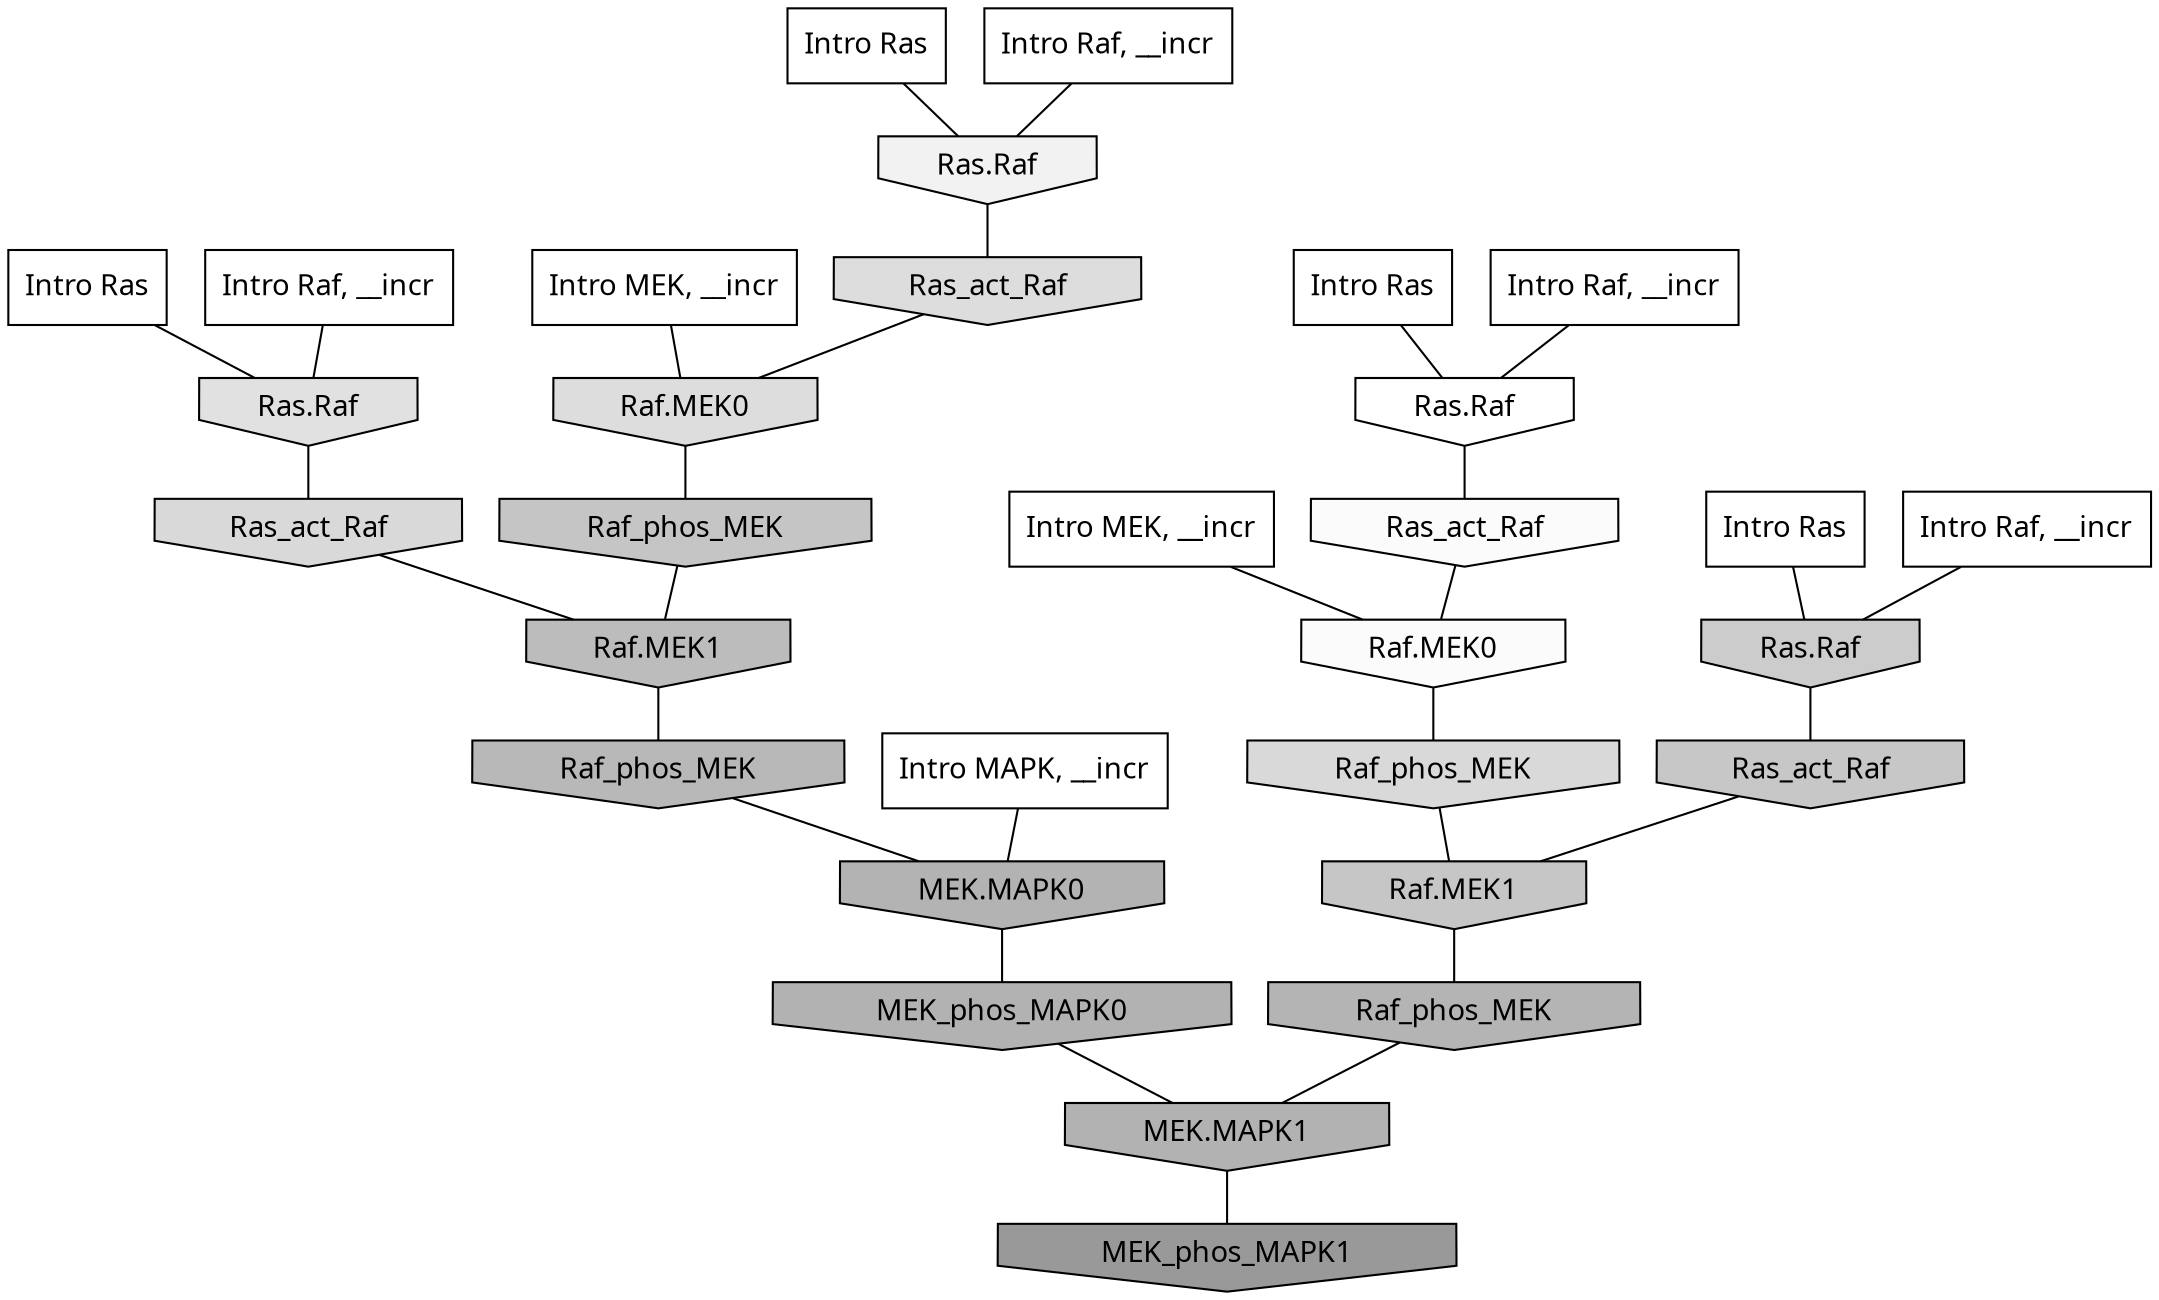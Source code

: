 digraph G{
  rankdir="TB";
  ranksep=0.30;
  node [fontname="CMU Serif"];
  edge [fontname="CMU Serif"];
  
  12 [label="Intro Ras", shape=rectangle, style=filled, fillcolor="0.000 0.000 1.000"]
  
  19 [label="Intro Ras", shape=rectangle, style=filled, fillcolor="0.000 0.000 1.000"]
  
  49 [label="Intro Ras", shape=rectangle, style=filled, fillcolor="0.000 0.000 1.000"]
  
  73 [label="Intro Ras", shape=rectangle, style=filled, fillcolor="0.000 0.000 1.000"]
  
  112 [label="Intro Raf, __incr", shape=rectangle, style=filled, fillcolor="0.000 0.000 1.000"]
  
  267 [label="Intro Raf, __incr", shape=rectangle, style=filled, fillcolor="0.000 0.000 1.000"]
  
  642 [label="Intro Raf, __incr", shape=rectangle, style=filled, fillcolor="0.000 0.000 1.000"]
  
  911 [label="Intro Raf, __incr", shape=rectangle, style=filled, fillcolor="0.000 0.000 1.000"]
  
  1223 [label="Intro MEK, __incr", shape=rectangle, style=filled, fillcolor="0.000 0.000 1.000"]
  
  1686 [label="Intro MEK, __incr", shape=rectangle, style=filled, fillcolor="0.000 0.000 1.000"]
  
  2722 [label="Intro MAPK, __incr", shape=rectangle, style=filled, fillcolor="0.000 0.000 1.000"]
  
  3262 [label="Ras.Raf", shape=invhouse, style=filled, fillcolor="0.000 0.000 1.000"]
  
  3416 [label="Ras_act_Raf", shape=invhouse, style=filled, fillcolor="0.000 0.000 0.983"]
  
  3418 [label="Raf.MEK0", shape=invhouse, style=filled, fillcolor="0.000 0.000 0.983"]
  
  3656 [label="Ras.Raf", shape=invhouse, style=filled, fillcolor="0.000 0.000 0.947"]
  
  4542 [label="Ras.Raf", shape=invhouse, style=filled, fillcolor="0.000 0.000 0.880"]
  
  4745 [label="Ras_act_Raf", shape=invhouse, style=filled, fillcolor="0.000 0.000 0.867"]
  
  4748 [label="Raf.MEK0", shape=invhouse, style=filled, fillcolor="0.000 0.000 0.867"]
  
  4981 [label="Raf_phos_MEK", shape=invhouse, style=filled, fillcolor="0.000 0.000 0.851"]
  
  4988 [label="Ras_act_Raf", shape=invhouse, style=filled, fillcolor="0.000 0.000 0.850"]
  
  5869 [label="Ras.Raf", shape=invhouse, style=filled, fillcolor="0.000 0.000 0.797"]
  
  6215 [label="Ras_act_Raf", shape=invhouse, style=filled, fillcolor="0.000 0.000 0.778"]
  
  6304 [label="Raf.MEK1", shape=invhouse, style=filled, fillcolor="0.000 0.000 0.774"]
  
  6360 [label="Raf_phos_MEK", shape=invhouse, style=filled, fillcolor="0.000 0.000 0.771"]
  
  7220 [label="Raf.MEK1", shape=invhouse, style=filled, fillcolor="0.000 0.000 0.737"]
  
  7711 [label="Raf_phos_MEK", shape=invhouse, style=filled, fillcolor="0.000 0.000 0.721"]
  
  8202 [label="Raf_phos_MEK", shape=invhouse, style=filled, fillcolor="0.000 0.000 0.706"]
  
  8323 [label="MEK.MAPK0", shape=invhouse, style=filled, fillcolor="0.000 0.000 0.701"]
  
  8400 [label="MEK_phos_MAPK0", shape=invhouse, style=filled, fillcolor="0.000 0.000 0.699"]
  
  8454 [label="MEK.MAPK1", shape=invhouse, style=filled, fillcolor="0.000 0.000 0.697"]
  
  12711 [label="MEK_phos_MAPK1", shape=invhouse, style=filled, fillcolor="0.000 0.000 0.600"]
  
  
  8454 -> 12711 [dir=none, color="0.000 0.000 0.000"] 
  8400 -> 8454 [dir=none, color="0.000 0.000 0.000"] 
  8323 -> 8400 [dir=none, color="0.000 0.000 0.000"] 
  8202 -> 8454 [dir=none, color="0.000 0.000 0.000"] 
  7711 -> 8323 [dir=none, color="0.000 0.000 0.000"] 
  7220 -> 7711 [dir=none, color="0.000 0.000 0.000"] 
  6360 -> 7220 [dir=none, color="0.000 0.000 0.000"] 
  6304 -> 8202 [dir=none, color="0.000 0.000 0.000"] 
  6215 -> 6304 [dir=none, color="0.000 0.000 0.000"] 
  5869 -> 6215 [dir=none, color="0.000 0.000 0.000"] 
  4988 -> 7220 [dir=none, color="0.000 0.000 0.000"] 
  4981 -> 6304 [dir=none, color="0.000 0.000 0.000"] 
  4748 -> 6360 [dir=none, color="0.000 0.000 0.000"] 
  4745 -> 4748 [dir=none, color="0.000 0.000 0.000"] 
  4542 -> 4988 [dir=none, color="0.000 0.000 0.000"] 
  3656 -> 4745 [dir=none, color="0.000 0.000 0.000"] 
  3418 -> 4981 [dir=none, color="0.000 0.000 0.000"] 
  3416 -> 3418 [dir=none, color="0.000 0.000 0.000"] 
  3262 -> 3416 [dir=none, color="0.000 0.000 0.000"] 
  2722 -> 8323 [dir=none, color="0.000 0.000 0.000"] 
  1686 -> 4748 [dir=none, color="0.000 0.000 0.000"] 
  1223 -> 3418 [dir=none, color="0.000 0.000 0.000"] 
  911 -> 5869 [dir=none, color="0.000 0.000 0.000"] 
  642 -> 4542 [dir=none, color="0.000 0.000 0.000"] 
  267 -> 3656 [dir=none, color="0.000 0.000 0.000"] 
  112 -> 3262 [dir=none, color="0.000 0.000 0.000"] 
  73 -> 3656 [dir=none, color="0.000 0.000 0.000"] 
  49 -> 5869 [dir=none, color="0.000 0.000 0.000"] 
  19 -> 3262 [dir=none, color="0.000 0.000 0.000"] 
  12 -> 4542 [dir=none, color="0.000 0.000 0.000"] 
  
  }
